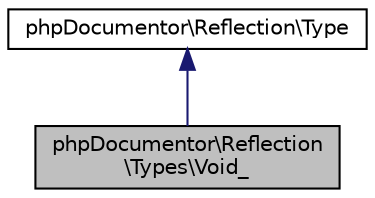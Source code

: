 digraph "phpDocumentor\Reflection\Types\Void_"
{
  edge [fontname="Helvetica",fontsize="10",labelfontname="Helvetica",labelfontsize="10"];
  node [fontname="Helvetica",fontsize="10",shape=record];
  Node2 [label="phpDocumentor\\Reflection\l\\Types\\Void_",height=0.2,width=0.4,color="black", fillcolor="grey75", style="filled", fontcolor="black"];
  Node3 -> Node2 [dir="back",color="midnightblue",fontsize="10",style="solid",fontname="Helvetica"];
  Node3 [label="phpDocumentor\\Reflection\\Type",height=0.2,width=0.4,color="black", fillcolor="white", style="filled",URL="$interfacephpDocumentor_1_1Reflection_1_1Type.html"];
}
